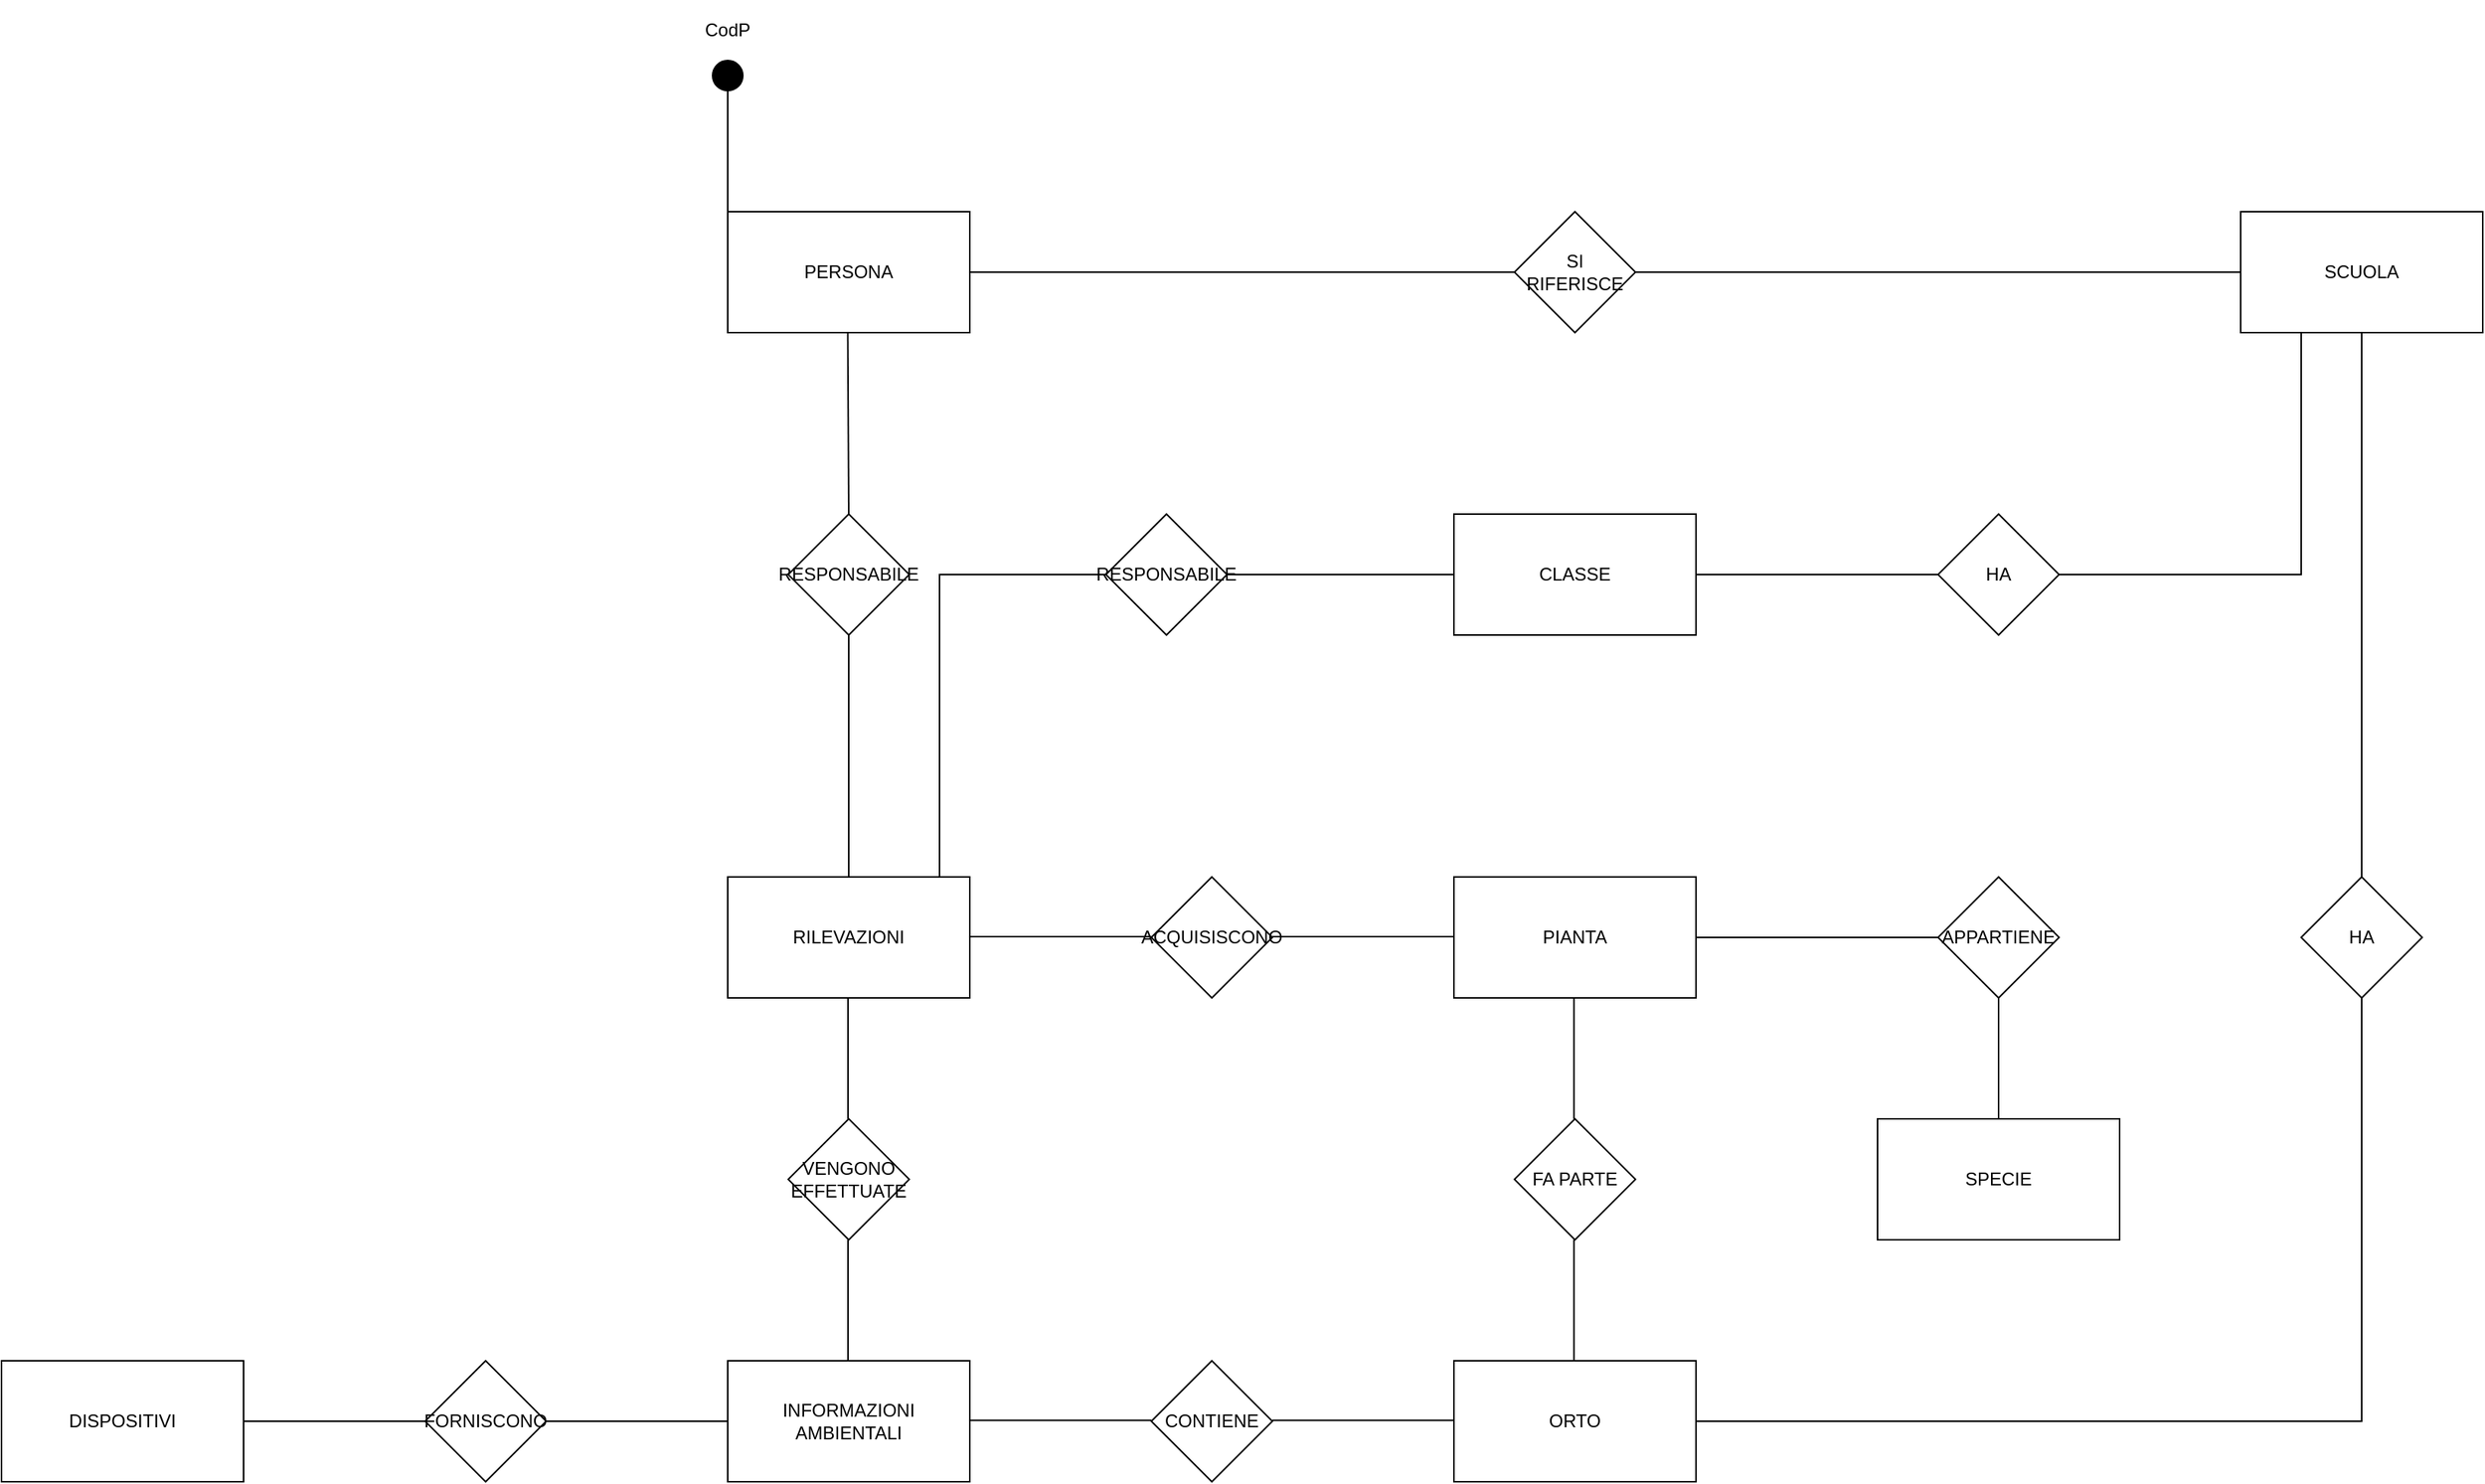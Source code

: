 <mxfile version="21.1.4" type="github">
  <diagram id="R2lEEEUBdFMjLlhIrx00" name="Page-1">
    <mxGraphModel dx="1235" dy="684" grid="1" gridSize="10" guides="1" tooltips="1" connect="1" arrows="1" fold="1" page="1" pageScale="1" pageWidth="1169" pageHeight="827" math="0" shadow="0" extFonts="Permanent Marker^https://fonts.googleapis.com/css?family=Permanent+Marker">
      <root>
        <mxCell id="0" />
        <mxCell id="1" parent="0" />
        <mxCell id="1GqtW3D0vnaD6hVMnLZm-1" value="SCUOLA" style="rounded=0;whiteSpace=wrap;html=1;" parent="1" vertex="1">
          <mxGeometry x="1640" y="280" width="160" height="80" as="geometry" />
        </mxCell>
        <mxCell id="1GqtW3D0vnaD6hVMnLZm-3" value="PERSONA" style="rounded=0;whiteSpace=wrap;html=1;" parent="1" vertex="1">
          <mxGeometry x="640" y="280" width="160" height="80" as="geometry" />
        </mxCell>
        <mxCell id="1GqtW3D0vnaD6hVMnLZm-5" value="SI RIFERISCE" style="rhombus;whiteSpace=wrap;html=1;" parent="1" vertex="1">
          <mxGeometry x="1160" y="280" width="80" height="80" as="geometry" />
        </mxCell>
        <mxCell id="1GqtW3D0vnaD6hVMnLZm-8" value="CLASSE" style="rounded=0;whiteSpace=wrap;html=1;" parent="1" vertex="1">
          <mxGeometry x="1120" y="480" width="160" height="80" as="geometry" />
        </mxCell>
        <mxCell id="1GqtW3D0vnaD6hVMnLZm-9" value="HA" style="rhombus;whiteSpace=wrap;html=1;" parent="1" vertex="1">
          <mxGeometry x="1440" y="480" width="80" height="80" as="geometry" />
        </mxCell>
        <mxCell id="1GqtW3D0vnaD6hVMnLZm-11" value="" style="endArrow=none;html=1;rounded=0;exitX=0;exitY=0.5;exitDx=0;exitDy=0;entryX=1;entryY=0.5;entryDx=0;entryDy=0;" parent="1" source="1GqtW3D0vnaD6hVMnLZm-9" target="1GqtW3D0vnaD6hVMnLZm-8" edge="1">
          <mxGeometry width="50" height="50" relative="1" as="geometry">
            <mxPoint x="1540" y="560" as="sourcePoint" />
            <mxPoint x="1500" y="530" as="targetPoint" />
          </mxGeometry>
        </mxCell>
        <mxCell id="1GqtW3D0vnaD6hVMnLZm-12" value="ORTO" style="rounded=0;whiteSpace=wrap;html=1;" parent="1" vertex="1">
          <mxGeometry x="1120" y="1040" width="160" height="80" as="geometry" />
        </mxCell>
        <mxCell id="1GqtW3D0vnaD6hVMnLZm-15" value="" style="endArrow=none;html=1;rounded=0;exitX=1;exitY=0.5;exitDx=0;exitDy=0;entryX=0.25;entryY=1;entryDx=0;entryDy=0;" parent="1" edge="1" target="1GqtW3D0vnaD6hVMnLZm-1" source="1GqtW3D0vnaD6hVMnLZm-9">
          <mxGeometry width="50" height="50" relative="1" as="geometry">
            <mxPoint x="1640" y="480" as="sourcePoint" />
            <mxPoint x="1680" y="400" as="targetPoint" />
            <Array as="points">
              <mxPoint x="1680" y="520" />
            </Array>
          </mxGeometry>
        </mxCell>
        <mxCell id="1GqtW3D0vnaD6hVMnLZm-16" value="" style="endArrow=none;html=1;rounded=0;exitX=0;exitY=0.5;exitDx=0;exitDy=0;entryX=1;entryY=0.5;entryDx=0;entryDy=0;" parent="1" source="1GqtW3D0vnaD6hVMnLZm-1" edge="1" target="1GqtW3D0vnaD6hVMnLZm-5">
          <mxGeometry width="50" height="50" relative="1" as="geometry">
            <mxPoint x="1400" y="400" as="sourcePoint" />
            <mxPoint x="1400" y="320" as="targetPoint" />
          </mxGeometry>
        </mxCell>
        <mxCell id="1GqtW3D0vnaD6hVMnLZm-17" value="" style="endArrow=none;html=1;rounded=0;exitX=0;exitY=0.5;exitDx=0;exitDy=0;entryX=1;entryY=0.5;entryDx=0;entryDy=0;" parent="1" source="1GqtW3D0vnaD6hVMnLZm-5" target="1GqtW3D0vnaD6hVMnLZm-3" edge="1">
          <mxGeometry width="50" height="50" relative="1" as="geometry">
            <mxPoint x="1210" y="390" as="sourcePoint" />
            <mxPoint x="1210" y="310" as="targetPoint" />
          </mxGeometry>
        </mxCell>
        <mxCell id="1GqtW3D0vnaD6hVMnLZm-18" value="HA" style="rhombus;whiteSpace=wrap;html=1;" parent="1" vertex="1">
          <mxGeometry x="1680" y="720" width="80" height="80" as="geometry" />
        </mxCell>
        <mxCell id="1GqtW3D0vnaD6hVMnLZm-20" value="" style="endArrow=none;html=1;rounded=0;entryX=0.5;entryY=1;entryDx=0;entryDy=0;exitX=1;exitY=0.5;exitDx=0;exitDy=0;" parent="1" edge="1" target="1GqtW3D0vnaD6hVMnLZm-18" source="1GqtW3D0vnaD6hVMnLZm-12">
          <mxGeometry width="50" height="50" relative="1" as="geometry">
            <mxPoint x="1610" y="1080" as="sourcePoint" />
            <mxPoint x="1609.5" y="830" as="targetPoint" />
            <Array as="points">
              <mxPoint x="1720" y="1080" />
            </Array>
          </mxGeometry>
        </mxCell>
        <mxCell id="1GqtW3D0vnaD6hVMnLZm-21" value="PIANTA" style="rounded=0;whiteSpace=wrap;html=1;" parent="1" vertex="1">
          <mxGeometry x="1120" y="720" width="160" height="80" as="geometry" />
        </mxCell>
        <mxCell id="1GqtW3D0vnaD6hVMnLZm-22" value="FA PARTE" style="rhombus;whiteSpace=wrap;html=1;" parent="1" vertex="1">
          <mxGeometry x="1160" y="880" width="80" height="80" as="geometry" />
        </mxCell>
        <mxCell id="1GqtW3D0vnaD6hVMnLZm-24" value="" style="endArrow=none;html=1;rounded=0;exitX=0;exitY=0.5;exitDx=0;exitDy=0;entryX=1;entryY=0.5;entryDx=0;entryDy=0;" parent="1" edge="1">
          <mxGeometry width="50" height="50" relative="1" as="geometry">
            <mxPoint x="920" y="1079.33" as="sourcePoint" />
            <mxPoint x="800" y="1079.33" as="targetPoint" />
          </mxGeometry>
        </mxCell>
        <mxCell id="1GqtW3D0vnaD6hVMnLZm-25" value="" style="endArrow=none;html=1;rounded=0;exitX=0;exitY=0.5;exitDx=0;exitDy=0;entryX=1;entryY=0.5;entryDx=0;entryDy=0;" parent="1" edge="1">
          <mxGeometry width="50" height="50" relative="1" as="geometry">
            <mxPoint x="1120" y="1079.33" as="sourcePoint" />
            <mxPoint x="1000" y="1079.33" as="targetPoint" />
          </mxGeometry>
        </mxCell>
        <mxCell id="1GqtW3D0vnaD6hVMnLZm-26" value="SPECIE" style="rounded=0;whiteSpace=wrap;html=1;" parent="1" vertex="1">
          <mxGeometry x="1400" y="880" width="160" height="80" as="geometry" />
        </mxCell>
        <mxCell id="1GqtW3D0vnaD6hVMnLZm-27" value="APPARTIENE" style="rhombus;whiteSpace=wrap;html=1;" parent="1" vertex="1">
          <mxGeometry x="1440" y="720" width="80" height="80" as="geometry" />
        </mxCell>
        <mxCell id="1GqtW3D0vnaD6hVMnLZm-28" value="" style="endArrow=none;html=1;rounded=0;entryX=0;entryY=0.5;entryDx=0;entryDy=0;exitX=1;exitY=0.5;exitDx=0;exitDy=0;" parent="1" edge="1" target="1GqtW3D0vnaD6hVMnLZm-27" source="1GqtW3D0vnaD6hVMnLZm-21">
          <mxGeometry width="50" height="50" relative="1" as="geometry">
            <mxPoint x="1250" y="900" as="sourcePoint" />
            <mxPoint x="1649.09" y="1099.75" as="targetPoint" />
          </mxGeometry>
        </mxCell>
        <mxCell id="1GqtW3D0vnaD6hVMnLZm-29" value="" style="endArrow=none;html=1;rounded=0;exitX=0.5;exitY=1;exitDx=0;exitDy=0;entryX=0.5;entryY=0;entryDx=0;entryDy=0;" parent="1" edge="1" target="1GqtW3D0vnaD6hVMnLZm-26" source="1GqtW3D0vnaD6hVMnLZm-27">
          <mxGeometry width="50" height="50" relative="1" as="geometry">
            <mxPoint x="1790" y="1010.5" as="sourcePoint" />
            <mxPoint x="1540" y="900" as="targetPoint" />
          </mxGeometry>
        </mxCell>
        <mxCell id="9_35HUgDkUIat2iefjqO-1" value="RILEVAZIONI" style="rounded=0;whiteSpace=wrap;html=1;" vertex="1" parent="1">
          <mxGeometry x="640" y="720" width="160" height="80" as="geometry" />
        </mxCell>
        <mxCell id="9_35HUgDkUIat2iefjqO-2" value="VENGONO EFFETTUATE" style="rhombus;whiteSpace=wrap;html=1;" vertex="1" parent="1">
          <mxGeometry x="680" y="880" width="80" height="80" as="geometry" />
        </mxCell>
        <mxCell id="9_35HUgDkUIat2iefjqO-3" value="" style="endArrow=none;html=1;rounded=0;exitX=0.5;exitY=0;exitDx=0;exitDy=0;entryX=0.5;entryY=1;entryDx=0;entryDy=0;" edge="1" parent="1">
          <mxGeometry width="50" height="50" relative="1" as="geometry">
            <mxPoint x="719.5" y="880" as="sourcePoint" />
            <mxPoint x="719.5" y="800" as="targetPoint" />
          </mxGeometry>
        </mxCell>
        <mxCell id="9_35HUgDkUIat2iefjqO-4" value="" style="endArrow=none;html=1;rounded=0;exitX=0.5;exitY=0;exitDx=0;exitDy=0;entryX=0.5;entryY=1;entryDx=0;entryDy=0;" edge="1" parent="1">
          <mxGeometry width="50" height="50" relative="1" as="geometry">
            <mxPoint x="719.5" y="1040" as="sourcePoint" />
            <mxPoint x="719.5" y="960" as="targetPoint" />
          </mxGeometry>
        </mxCell>
        <mxCell id="9_35HUgDkUIat2iefjqO-5" value="INFORMAZIONI AMBIENTALI" style="rounded=0;whiteSpace=wrap;html=1;" vertex="1" parent="1">
          <mxGeometry x="640" y="1040" width="160" height="80" as="geometry" />
        </mxCell>
        <mxCell id="9_35HUgDkUIat2iefjqO-6" value="ACQUISISCONO" style="rhombus;whiteSpace=wrap;html=1;" vertex="1" parent="1">
          <mxGeometry x="920" y="720" width="80" height="80" as="geometry" />
        </mxCell>
        <mxCell id="9_35HUgDkUIat2iefjqO-7" value="" style="endArrow=none;html=1;rounded=0;exitX=0;exitY=0.5;exitDx=0;exitDy=0;entryX=1;entryY=0.5;entryDx=0;entryDy=0;" edge="1" parent="1">
          <mxGeometry width="50" height="50" relative="1" as="geometry">
            <mxPoint x="1120" y="759.5" as="sourcePoint" />
            <mxPoint x="1000" y="759.5" as="targetPoint" />
          </mxGeometry>
        </mxCell>
        <mxCell id="9_35HUgDkUIat2iefjqO-8" value="" style="endArrow=none;html=1;rounded=0;exitX=0;exitY=0.5;exitDx=0;exitDy=0;entryX=1;entryY=0.5;entryDx=0;entryDy=0;" edge="1" parent="1">
          <mxGeometry width="50" height="50" relative="1" as="geometry">
            <mxPoint x="920" y="759.5" as="sourcePoint" />
            <mxPoint x="800" y="759.5" as="targetPoint" />
          </mxGeometry>
        </mxCell>
        <mxCell id="9_35HUgDkUIat2iefjqO-9" value="DISPOSITIVI" style="rounded=0;whiteSpace=wrap;html=1;" vertex="1" parent="1">
          <mxGeometry x="160" y="1040" width="160" height="80" as="geometry" />
        </mxCell>
        <mxCell id="9_35HUgDkUIat2iefjqO-10" value="FORNISCONO" style="rhombus;whiteSpace=wrap;html=1;" vertex="1" parent="1">
          <mxGeometry x="440" y="1040" width="80" height="80" as="geometry" />
        </mxCell>
        <mxCell id="9_35HUgDkUIat2iefjqO-13" value="" style="endArrow=none;html=1;rounded=0;exitX=1;exitY=0.5;exitDx=0;exitDy=0;entryX=0;entryY=0.5;entryDx=0;entryDy=0;" edge="1" parent="1" source="9_35HUgDkUIat2iefjqO-10" target="9_35HUgDkUIat2iefjqO-5">
          <mxGeometry width="50" height="50" relative="1" as="geometry">
            <mxPoint x="279.47" y="880" as="sourcePoint" />
            <mxPoint x="279.47" y="800" as="targetPoint" />
          </mxGeometry>
        </mxCell>
        <mxCell id="9_35HUgDkUIat2iefjqO-14" value="" style="endArrow=none;html=1;rounded=0;exitX=1;exitY=0.5;exitDx=0;exitDy=0;entryX=0;entryY=0.5;entryDx=0;entryDy=0;" edge="1" parent="1" source="9_35HUgDkUIat2iefjqO-9" target="9_35HUgDkUIat2iefjqO-10">
          <mxGeometry width="50" height="50" relative="1" as="geometry">
            <mxPoint x="279.47" y="1040" as="sourcePoint" />
            <mxPoint x="279.47" y="960" as="targetPoint" />
          </mxGeometry>
        </mxCell>
        <mxCell id="9_35HUgDkUIat2iefjqO-15" value="CONTIENE" style="rhombus;whiteSpace=wrap;html=1;" vertex="1" parent="1">
          <mxGeometry x="920" y="1040" width="80" height="80" as="geometry" />
        </mxCell>
        <mxCell id="9_35HUgDkUIat2iefjqO-16" value="" style="endArrow=none;html=1;rounded=0;exitX=0.5;exitY=0;exitDx=0;exitDy=0;entryX=0.5;entryY=1;entryDx=0;entryDy=0;" edge="1" parent="1">
          <mxGeometry width="50" height="50" relative="1" as="geometry">
            <mxPoint x="1199.33" y="880" as="sourcePoint" />
            <mxPoint x="1199.33" y="800" as="targetPoint" />
          </mxGeometry>
        </mxCell>
        <mxCell id="9_35HUgDkUIat2iefjqO-17" value="" style="endArrow=none;html=1;rounded=0;exitX=0.5;exitY=0;exitDx=0;exitDy=0;entryX=0.5;entryY=1;entryDx=0;entryDy=0;" edge="1" parent="1">
          <mxGeometry width="50" height="50" relative="1" as="geometry">
            <mxPoint x="1199.33" y="1040" as="sourcePoint" />
            <mxPoint x="1199.33" y="960" as="targetPoint" />
          </mxGeometry>
        </mxCell>
        <mxCell id="DDrjwqXmX3AK9MPqNoBI-1" value="" style="endArrow=none;html=1;rounded=0;entryX=0.5;entryY=1;entryDx=0;entryDy=0;exitX=0.5;exitY=0;exitDx=0;exitDy=0;" edge="1" parent="1" source="1GqtW3D0vnaD6hVMnLZm-18" target="1GqtW3D0vnaD6hVMnLZm-1">
          <mxGeometry width="50" height="50" relative="1" as="geometry">
            <mxPoint x="1720" y="720" as="sourcePoint" />
            <mxPoint x="1719.33" y="410" as="targetPoint" />
          </mxGeometry>
        </mxCell>
        <mxCell id="DDrjwqXmX3AK9MPqNoBI-8" value="" style="endArrow=none;html=1;rounded=0;exitX=0;exitY=0.5;exitDx=0;exitDy=0;entryX=1;entryY=0.5;entryDx=0;entryDy=0;" edge="1" parent="1" source="1GqtW3D0vnaD6hVMnLZm-8" target="DDrjwqXmX3AK9MPqNoBI-11">
          <mxGeometry width="50" height="50" relative="1" as="geometry">
            <mxPoint x="1000" y="519.33" as="sourcePoint" />
            <mxPoint x="840" y="519.33" as="targetPoint" />
          </mxGeometry>
        </mxCell>
        <mxCell id="DDrjwqXmX3AK9MPqNoBI-10" value="" style="endArrow=none;html=1;rounded=0;exitX=0.5;exitY=0;exitDx=0;exitDy=0;entryX=0.5;entryY=1;entryDx=0;entryDy=0;" edge="1" parent="1" source="DDrjwqXmX3AK9MPqNoBI-4">
          <mxGeometry width="50" height="50" relative="1" as="geometry">
            <mxPoint x="719.33" y="440" as="sourcePoint" />
            <mxPoint x="719.33" y="360" as="targetPoint" />
          </mxGeometry>
        </mxCell>
        <mxCell id="DDrjwqXmX3AK9MPqNoBI-11" value="RESPONSABILE" style="rhombus;whiteSpace=wrap;html=1;" vertex="1" parent="1">
          <mxGeometry x="890" y="480" width="80" height="80" as="geometry" />
        </mxCell>
        <mxCell id="DDrjwqXmX3AK9MPqNoBI-4" value="RESPONSABILE" style="rhombus;whiteSpace=wrap;html=1;" vertex="1" parent="1">
          <mxGeometry x="680" y="480" width="80" height="80" as="geometry" />
        </mxCell>
        <mxCell id="DDrjwqXmX3AK9MPqNoBI-13" value="" style="endArrow=none;html=1;rounded=0;exitX=0.5;exitY=0;exitDx=0;exitDy=0;entryX=0.5;entryY=1;entryDx=0;entryDy=0;" edge="1" parent="1" source="9_35HUgDkUIat2iefjqO-1" target="DDrjwqXmX3AK9MPqNoBI-4">
          <mxGeometry width="50" height="50" relative="1" as="geometry">
            <mxPoint x="719.33" y="600" as="sourcePoint" />
            <mxPoint x="719.33" y="520" as="targetPoint" />
          </mxGeometry>
        </mxCell>
        <mxCell id="DDrjwqXmX3AK9MPqNoBI-14" value="" style="endArrow=none;html=1;rounded=0;entryX=0;entryY=0.5;entryDx=0;entryDy=0;" edge="1" parent="1" target="DDrjwqXmX3AK9MPqNoBI-11">
          <mxGeometry width="50" height="50" relative="1" as="geometry">
            <mxPoint x="780" y="720" as="sourcePoint" />
            <mxPoint x="879.33" y="560" as="targetPoint" />
            <Array as="points">
              <mxPoint x="780" y="520" />
            </Array>
          </mxGeometry>
        </mxCell>
        <mxCell id="9_35HUgDkUIat2iefjqO-18" value="" style="endArrow=none;html=1;rounded=0;" edge="1" parent="1">
          <mxGeometry width="50" height="50" relative="1" as="geometry">
            <mxPoint x="640" y="280" as="sourcePoint" />
            <mxPoint x="640" y="200" as="targetPoint" />
          </mxGeometry>
        </mxCell>
        <mxCell id="9_35HUgDkUIat2iefjqO-19" value="" style="ellipse;whiteSpace=wrap;html=1;fillColor=#000000;" vertex="1" parent="1">
          <mxGeometry x="630" y="180" width="20" height="20" as="geometry" />
        </mxCell>
        <mxCell id="9_35HUgDkUIat2iefjqO-20" value="CodP" style="text;html=1;strokeColor=none;fillColor=none;align=center;verticalAlign=middle;whiteSpace=wrap;rounded=0;" vertex="1" parent="1">
          <mxGeometry x="610" y="140" width="60" height="40" as="geometry" />
        </mxCell>
      </root>
    </mxGraphModel>
  </diagram>
</mxfile>
